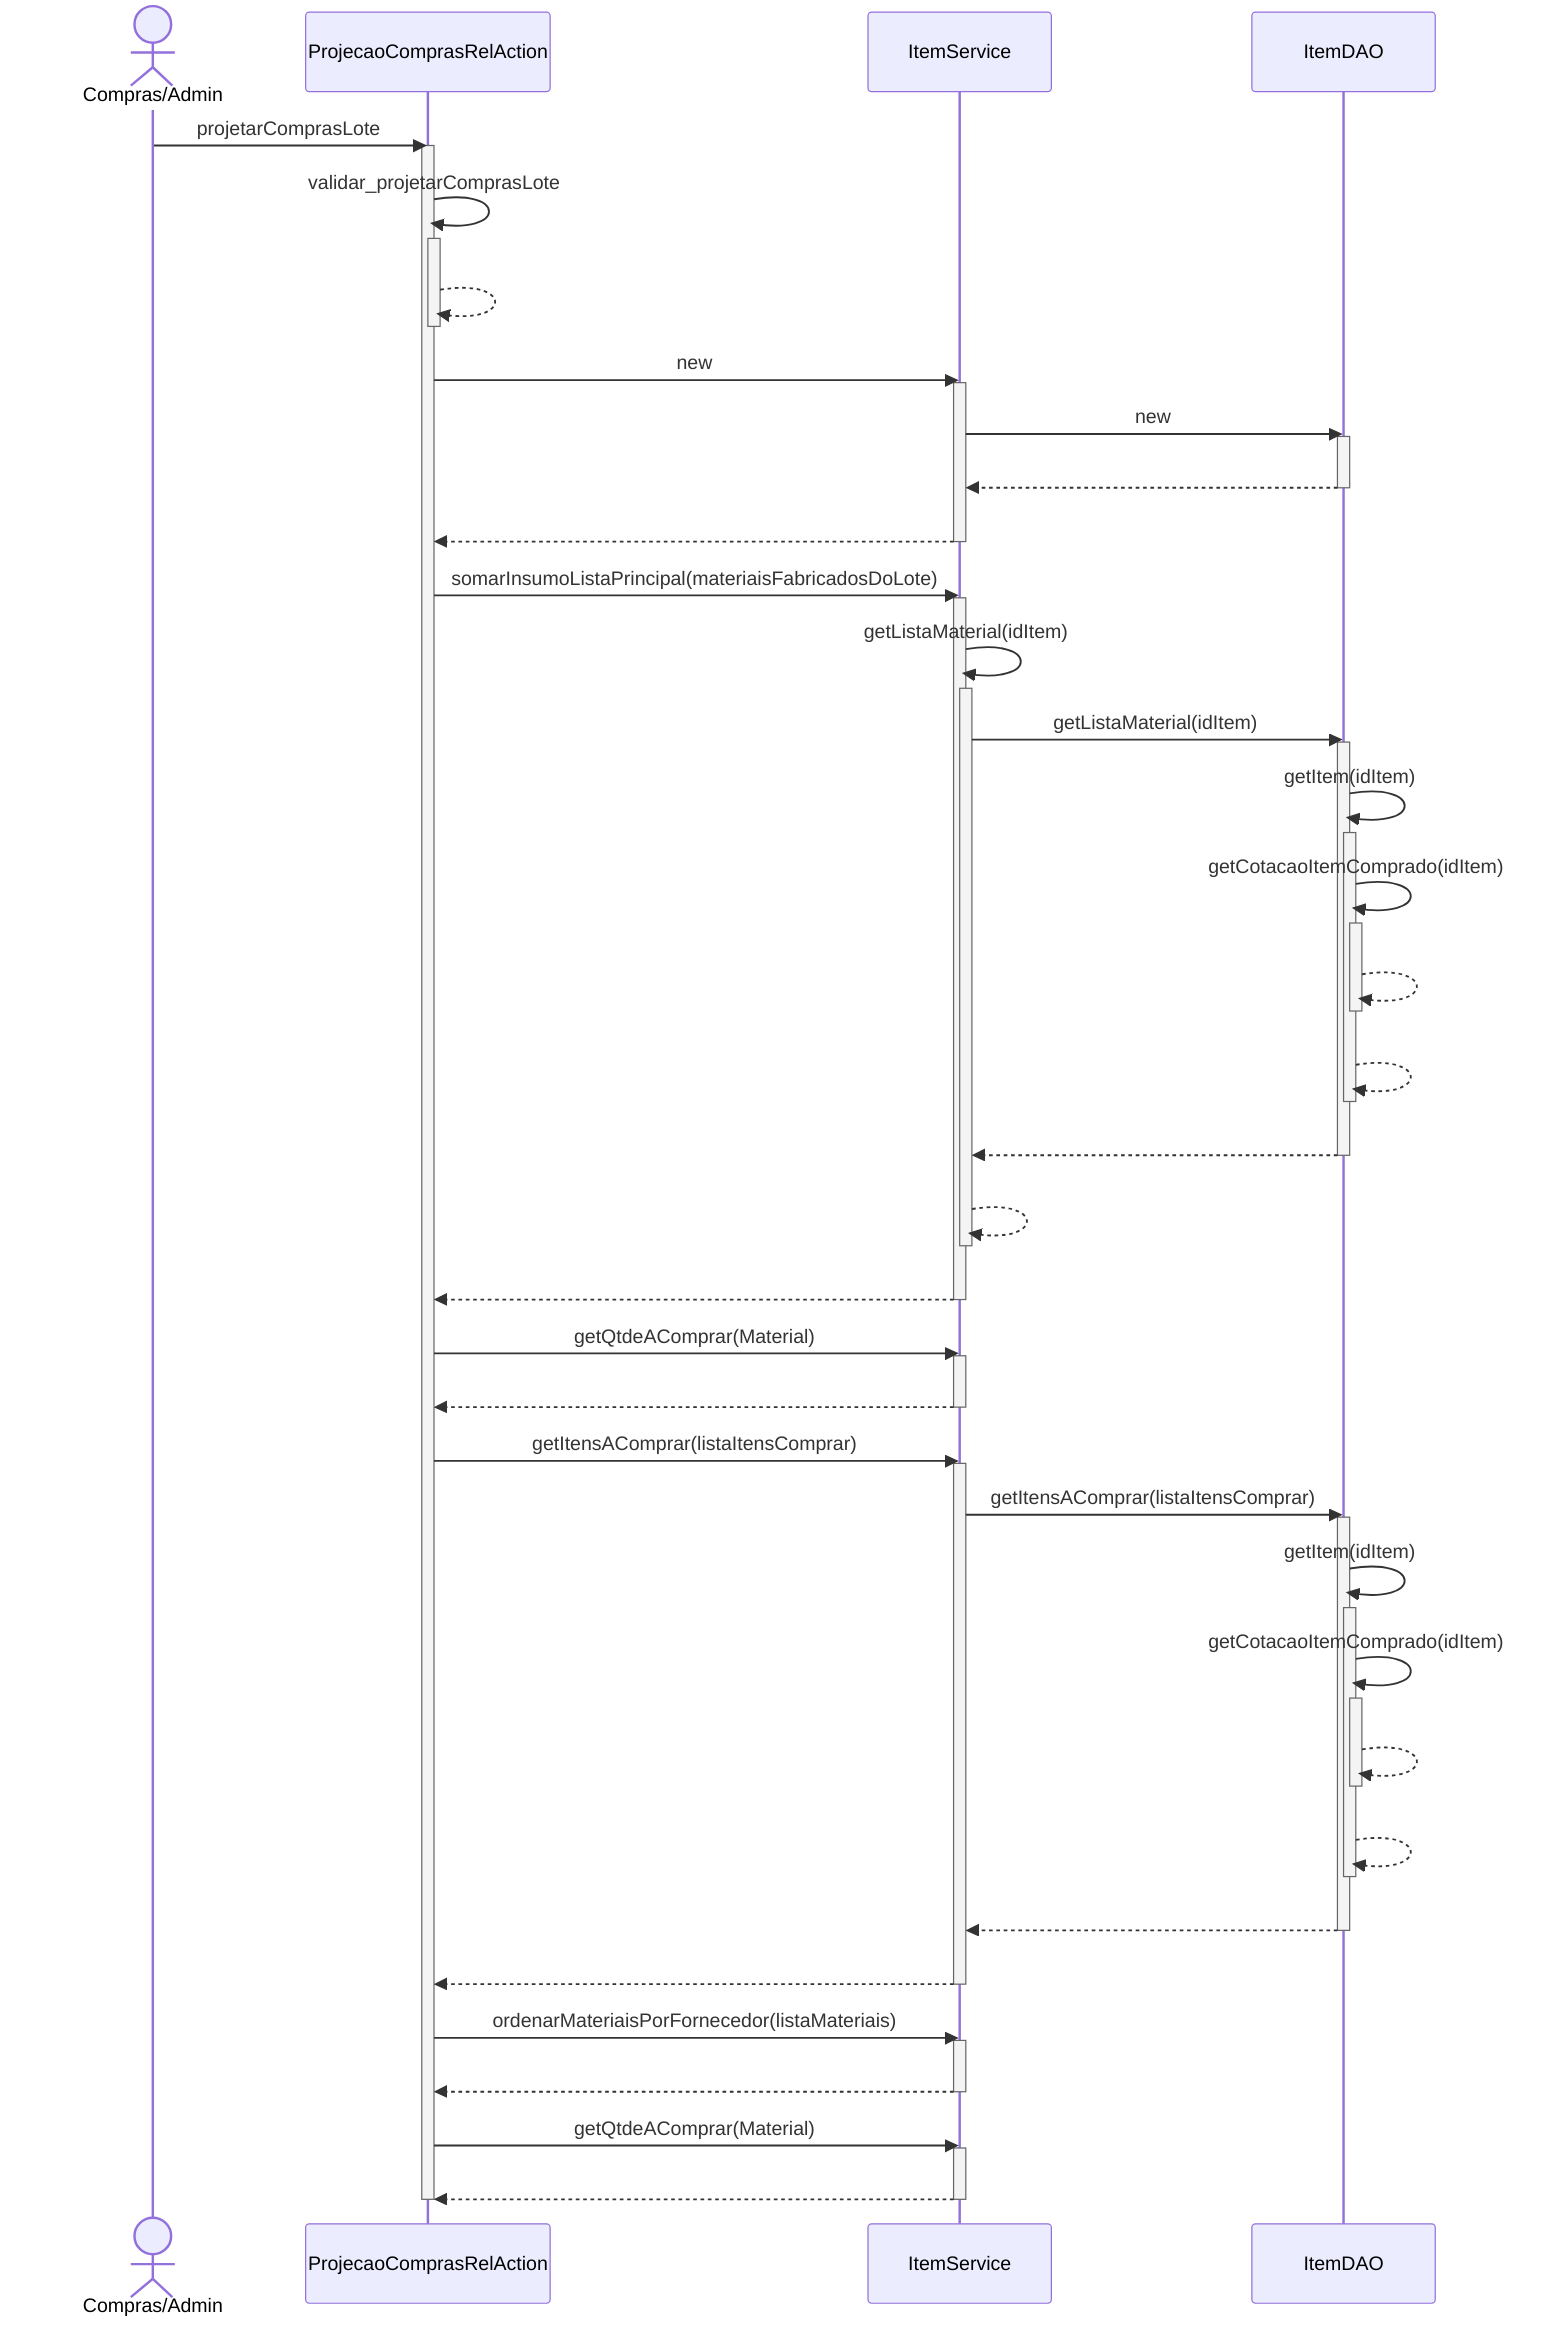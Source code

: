 sequenceDiagram
actor CA as Compras/Admin
CA ->> ProjecaoComprasRelAction : projetarComprasLote
activate ProjecaoComprasRelAction
ProjecaoComprasRelAction ->> ProjecaoComprasRelAction : validar_projetarComprasLote
activate ProjecaoComprasRelAction
ProjecaoComprasRelAction -->> ProjecaoComprasRelAction : #32; 
deactivate ProjecaoComprasRelAction
ProjecaoComprasRelAction ->> ItemService : new
activate ItemService
ItemService ->> ItemDAO : new
activate ItemDAO
ItemDAO -->> ItemService : #32; 
deactivate ItemDAO
ItemService -->> ProjecaoComprasRelAction : #32; 
deactivate ItemService
ProjecaoComprasRelAction ->> ItemService : somarInsumoListaPrincipal(materiaisFabricadosDoLote)
activate ItemService
ItemService ->> ItemService : getListaMaterial(idItem)
activate ItemService
ItemService ->> ItemDAO : getListaMaterial(idItem)
activate ItemDAO
ItemDAO ->> ItemDAO : getItem(idItem)
activate ItemDAO
ItemDAO ->> ItemDAO : getCotacaoItemComprado(idItem)
activate ItemDAO
ItemDAO -->> ItemDAO : #32; 
deactivate ItemDAO
ItemDAO -->> ItemDAO : #32; 
deactivate ItemDAO
ItemDAO -->> ItemService : #32; 
deactivate ItemDAO
ItemService -->> ItemService : #32; 
deactivate ItemService
ItemService -->> ProjecaoComprasRelAction : #32; 
deactivate ItemService
ProjecaoComprasRelAction ->> ItemService : getQtdeAComprar(Material)
activate ItemService
ItemService -->> ProjecaoComprasRelAction : #32; 
deactivate ItemService
ProjecaoComprasRelAction ->> ItemService : getItensAComprar(listaItensComprar)
activate ItemService
ItemService ->> ItemDAO : getItensAComprar(listaItensComprar)
activate ItemDAO
ItemDAO ->> ItemDAO : getItem(idItem)
activate ItemDAO
ItemDAO ->> ItemDAO : getCotacaoItemComprado(idItem)
activate ItemDAO
ItemDAO -->> ItemDAO : #32; 
deactivate ItemDAO
ItemDAO -->> ItemDAO : #32; 
deactivate ItemDAO
ItemDAO -->> ItemService : #32; 
deactivate ItemDAO
ItemService -->> ProjecaoComprasRelAction : #32; 
deactivate ItemService
ProjecaoComprasRelAction ->> ItemService : ordenarMateriaisPorFornecedor(listaMateriais)
activate ItemService
ItemService -->> ProjecaoComprasRelAction : #32; 
deactivate ItemService
ProjecaoComprasRelAction ->> ItemService : getQtdeAComprar(Material)
activate ItemService
ItemService -->> ProjecaoComprasRelAction : #32; 
deactivate ItemService
deactivate ProjecaoComprasRelAction